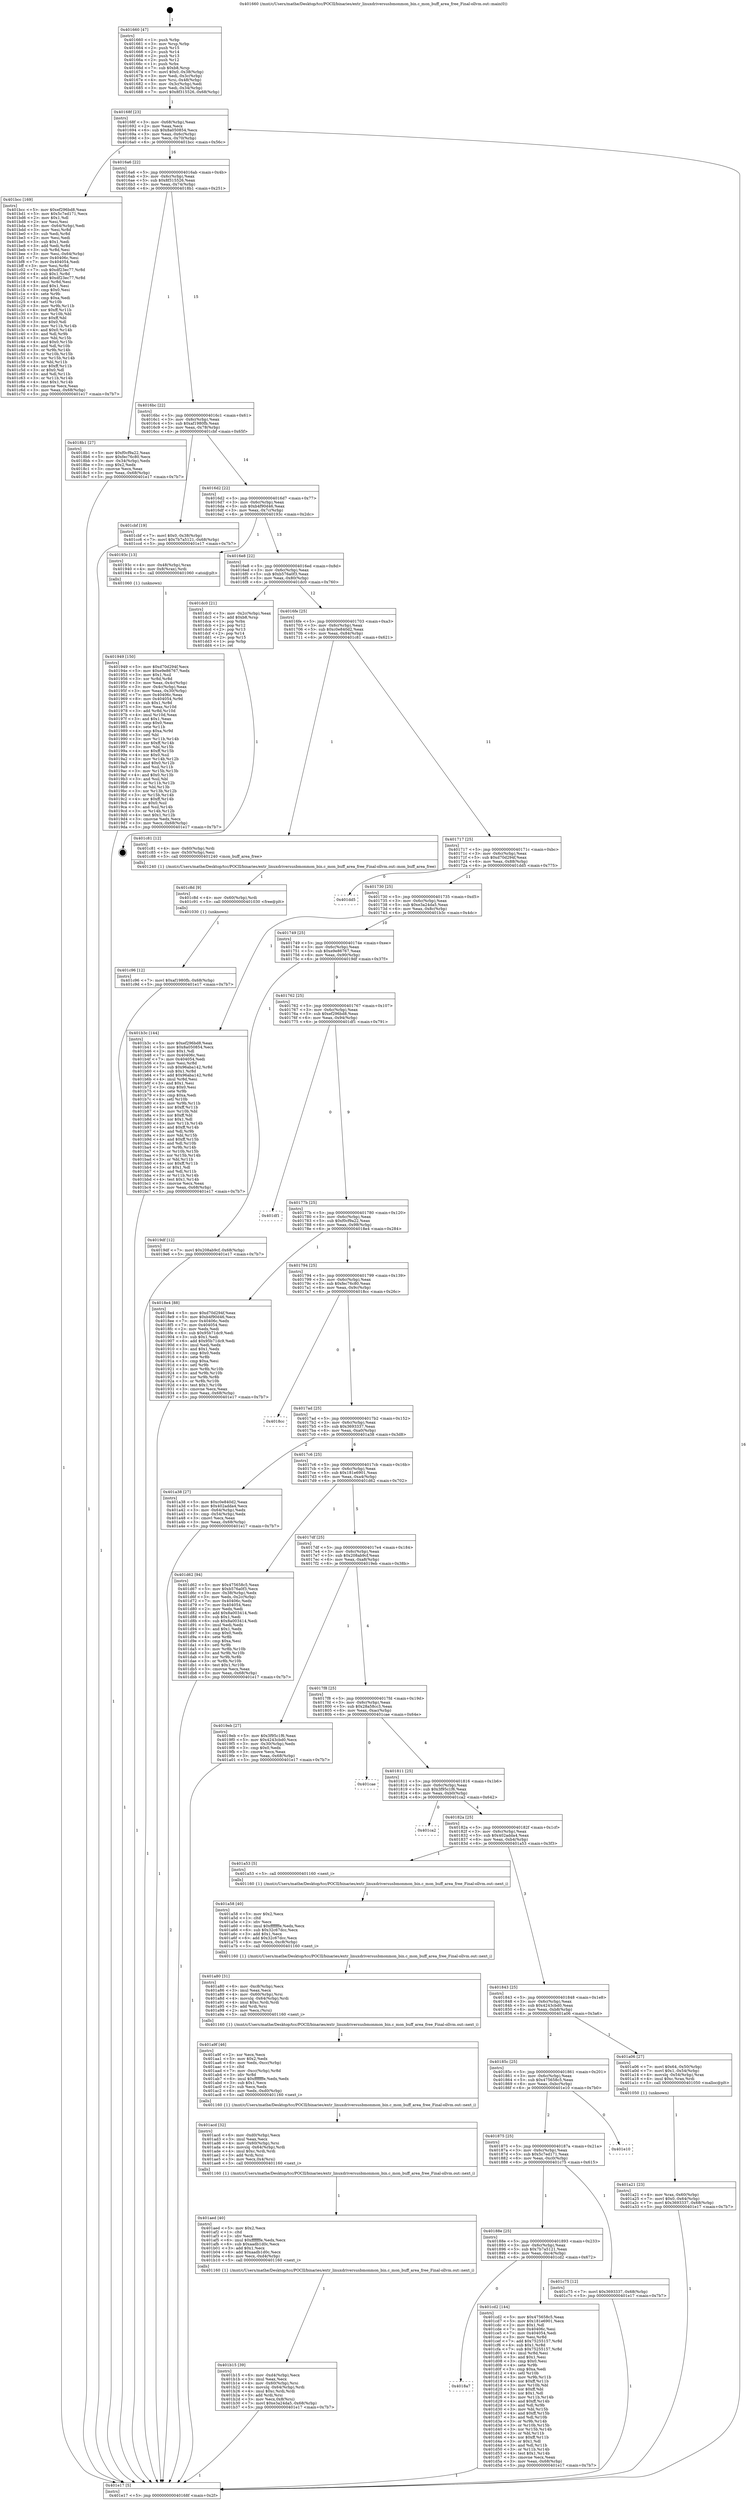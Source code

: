 digraph "0x401660" {
  label = "0x401660 (/mnt/c/Users/mathe/Desktop/tcc/POCII/binaries/extr_linuxdriversusbmonmon_bin.c_mon_buff_area_free_Final-ollvm.out::main(0))"
  labelloc = "t"
  node[shape=record]

  Entry [label="",width=0.3,height=0.3,shape=circle,fillcolor=black,style=filled]
  "0x40168f" [label="{
     0x40168f [23]\l
     | [instrs]\l
     &nbsp;&nbsp;0x40168f \<+3\>: mov -0x68(%rbp),%eax\l
     &nbsp;&nbsp;0x401692 \<+2\>: mov %eax,%ecx\l
     &nbsp;&nbsp;0x401694 \<+6\>: sub $0x8a050854,%ecx\l
     &nbsp;&nbsp;0x40169a \<+3\>: mov %eax,-0x6c(%rbp)\l
     &nbsp;&nbsp;0x40169d \<+3\>: mov %ecx,-0x70(%rbp)\l
     &nbsp;&nbsp;0x4016a0 \<+6\>: je 0000000000401bcc \<main+0x56c\>\l
  }"]
  "0x401bcc" [label="{
     0x401bcc [169]\l
     | [instrs]\l
     &nbsp;&nbsp;0x401bcc \<+5\>: mov $0xef296bd8,%eax\l
     &nbsp;&nbsp;0x401bd1 \<+5\>: mov $0x5c7ed171,%ecx\l
     &nbsp;&nbsp;0x401bd6 \<+2\>: mov $0x1,%dl\l
     &nbsp;&nbsp;0x401bd8 \<+2\>: xor %esi,%esi\l
     &nbsp;&nbsp;0x401bda \<+3\>: mov -0x64(%rbp),%edi\l
     &nbsp;&nbsp;0x401bdd \<+3\>: mov %esi,%r8d\l
     &nbsp;&nbsp;0x401be0 \<+3\>: sub %edi,%r8d\l
     &nbsp;&nbsp;0x401be3 \<+2\>: mov %esi,%edi\l
     &nbsp;&nbsp;0x401be5 \<+3\>: sub $0x1,%edi\l
     &nbsp;&nbsp;0x401be8 \<+3\>: add %edi,%r8d\l
     &nbsp;&nbsp;0x401beb \<+3\>: sub %r8d,%esi\l
     &nbsp;&nbsp;0x401bee \<+3\>: mov %esi,-0x64(%rbp)\l
     &nbsp;&nbsp;0x401bf1 \<+7\>: mov 0x40406c,%esi\l
     &nbsp;&nbsp;0x401bf8 \<+7\>: mov 0x404054,%edi\l
     &nbsp;&nbsp;0x401bff \<+3\>: mov %esi,%r8d\l
     &nbsp;&nbsp;0x401c02 \<+7\>: sub $0xdf23ec77,%r8d\l
     &nbsp;&nbsp;0x401c09 \<+4\>: sub $0x1,%r8d\l
     &nbsp;&nbsp;0x401c0d \<+7\>: add $0xdf23ec77,%r8d\l
     &nbsp;&nbsp;0x401c14 \<+4\>: imul %r8d,%esi\l
     &nbsp;&nbsp;0x401c18 \<+3\>: and $0x1,%esi\l
     &nbsp;&nbsp;0x401c1b \<+3\>: cmp $0x0,%esi\l
     &nbsp;&nbsp;0x401c1e \<+4\>: sete %r9b\l
     &nbsp;&nbsp;0x401c22 \<+3\>: cmp $0xa,%edi\l
     &nbsp;&nbsp;0x401c25 \<+4\>: setl %r10b\l
     &nbsp;&nbsp;0x401c29 \<+3\>: mov %r9b,%r11b\l
     &nbsp;&nbsp;0x401c2c \<+4\>: xor $0xff,%r11b\l
     &nbsp;&nbsp;0x401c30 \<+3\>: mov %r10b,%bl\l
     &nbsp;&nbsp;0x401c33 \<+3\>: xor $0xff,%bl\l
     &nbsp;&nbsp;0x401c36 \<+3\>: xor $0x0,%dl\l
     &nbsp;&nbsp;0x401c39 \<+3\>: mov %r11b,%r14b\l
     &nbsp;&nbsp;0x401c3c \<+4\>: and $0x0,%r14b\l
     &nbsp;&nbsp;0x401c40 \<+3\>: and %dl,%r9b\l
     &nbsp;&nbsp;0x401c43 \<+3\>: mov %bl,%r15b\l
     &nbsp;&nbsp;0x401c46 \<+4\>: and $0x0,%r15b\l
     &nbsp;&nbsp;0x401c4a \<+3\>: and %dl,%r10b\l
     &nbsp;&nbsp;0x401c4d \<+3\>: or %r9b,%r14b\l
     &nbsp;&nbsp;0x401c50 \<+3\>: or %r10b,%r15b\l
     &nbsp;&nbsp;0x401c53 \<+3\>: xor %r15b,%r14b\l
     &nbsp;&nbsp;0x401c56 \<+3\>: or %bl,%r11b\l
     &nbsp;&nbsp;0x401c59 \<+4\>: xor $0xff,%r11b\l
     &nbsp;&nbsp;0x401c5d \<+3\>: or $0x0,%dl\l
     &nbsp;&nbsp;0x401c60 \<+3\>: and %dl,%r11b\l
     &nbsp;&nbsp;0x401c63 \<+3\>: or %r11b,%r14b\l
     &nbsp;&nbsp;0x401c66 \<+4\>: test $0x1,%r14b\l
     &nbsp;&nbsp;0x401c6a \<+3\>: cmovne %ecx,%eax\l
     &nbsp;&nbsp;0x401c6d \<+3\>: mov %eax,-0x68(%rbp)\l
     &nbsp;&nbsp;0x401c70 \<+5\>: jmp 0000000000401e17 \<main+0x7b7\>\l
  }"]
  "0x4016a6" [label="{
     0x4016a6 [22]\l
     | [instrs]\l
     &nbsp;&nbsp;0x4016a6 \<+5\>: jmp 00000000004016ab \<main+0x4b\>\l
     &nbsp;&nbsp;0x4016ab \<+3\>: mov -0x6c(%rbp),%eax\l
     &nbsp;&nbsp;0x4016ae \<+5\>: sub $0x8f315526,%eax\l
     &nbsp;&nbsp;0x4016b3 \<+3\>: mov %eax,-0x74(%rbp)\l
     &nbsp;&nbsp;0x4016b6 \<+6\>: je 00000000004018b1 \<main+0x251\>\l
  }"]
  Exit [label="",width=0.3,height=0.3,shape=circle,fillcolor=black,style=filled,peripheries=2]
  "0x4018b1" [label="{
     0x4018b1 [27]\l
     | [instrs]\l
     &nbsp;&nbsp;0x4018b1 \<+5\>: mov $0xf0cf9a22,%eax\l
     &nbsp;&nbsp;0x4018b6 \<+5\>: mov $0xfec76c80,%ecx\l
     &nbsp;&nbsp;0x4018bb \<+3\>: mov -0x34(%rbp),%edx\l
     &nbsp;&nbsp;0x4018be \<+3\>: cmp $0x2,%edx\l
     &nbsp;&nbsp;0x4018c1 \<+3\>: cmovne %ecx,%eax\l
     &nbsp;&nbsp;0x4018c4 \<+3\>: mov %eax,-0x68(%rbp)\l
     &nbsp;&nbsp;0x4018c7 \<+5\>: jmp 0000000000401e17 \<main+0x7b7\>\l
  }"]
  "0x4016bc" [label="{
     0x4016bc [22]\l
     | [instrs]\l
     &nbsp;&nbsp;0x4016bc \<+5\>: jmp 00000000004016c1 \<main+0x61\>\l
     &nbsp;&nbsp;0x4016c1 \<+3\>: mov -0x6c(%rbp),%eax\l
     &nbsp;&nbsp;0x4016c4 \<+5\>: sub $0xaf1980fb,%eax\l
     &nbsp;&nbsp;0x4016c9 \<+3\>: mov %eax,-0x78(%rbp)\l
     &nbsp;&nbsp;0x4016cc \<+6\>: je 0000000000401cbf \<main+0x65f\>\l
  }"]
  "0x401e17" [label="{
     0x401e17 [5]\l
     | [instrs]\l
     &nbsp;&nbsp;0x401e17 \<+5\>: jmp 000000000040168f \<main+0x2f\>\l
  }"]
  "0x401660" [label="{
     0x401660 [47]\l
     | [instrs]\l
     &nbsp;&nbsp;0x401660 \<+1\>: push %rbp\l
     &nbsp;&nbsp;0x401661 \<+3\>: mov %rsp,%rbp\l
     &nbsp;&nbsp;0x401664 \<+2\>: push %r15\l
     &nbsp;&nbsp;0x401666 \<+2\>: push %r14\l
     &nbsp;&nbsp;0x401668 \<+2\>: push %r13\l
     &nbsp;&nbsp;0x40166a \<+2\>: push %r12\l
     &nbsp;&nbsp;0x40166c \<+1\>: push %rbx\l
     &nbsp;&nbsp;0x40166d \<+7\>: sub $0xb8,%rsp\l
     &nbsp;&nbsp;0x401674 \<+7\>: movl $0x0,-0x38(%rbp)\l
     &nbsp;&nbsp;0x40167b \<+3\>: mov %edi,-0x3c(%rbp)\l
     &nbsp;&nbsp;0x40167e \<+4\>: mov %rsi,-0x48(%rbp)\l
     &nbsp;&nbsp;0x401682 \<+3\>: mov -0x3c(%rbp),%edi\l
     &nbsp;&nbsp;0x401685 \<+3\>: mov %edi,-0x34(%rbp)\l
     &nbsp;&nbsp;0x401688 \<+7\>: movl $0x8f315526,-0x68(%rbp)\l
  }"]
  "0x4018a7" [label="{
     0x4018a7\l
  }", style=dashed]
  "0x401cbf" [label="{
     0x401cbf [19]\l
     | [instrs]\l
     &nbsp;&nbsp;0x401cbf \<+7\>: movl $0x0,-0x38(%rbp)\l
     &nbsp;&nbsp;0x401cc6 \<+7\>: movl $0x7b7a5121,-0x68(%rbp)\l
     &nbsp;&nbsp;0x401ccd \<+5\>: jmp 0000000000401e17 \<main+0x7b7\>\l
  }"]
  "0x4016d2" [label="{
     0x4016d2 [22]\l
     | [instrs]\l
     &nbsp;&nbsp;0x4016d2 \<+5\>: jmp 00000000004016d7 \<main+0x77\>\l
     &nbsp;&nbsp;0x4016d7 \<+3\>: mov -0x6c(%rbp),%eax\l
     &nbsp;&nbsp;0x4016da \<+5\>: sub $0xb4f90d46,%eax\l
     &nbsp;&nbsp;0x4016df \<+3\>: mov %eax,-0x7c(%rbp)\l
     &nbsp;&nbsp;0x4016e2 \<+6\>: je 000000000040193c \<main+0x2dc\>\l
  }"]
  "0x401cd2" [label="{
     0x401cd2 [144]\l
     | [instrs]\l
     &nbsp;&nbsp;0x401cd2 \<+5\>: mov $0x475658c5,%eax\l
     &nbsp;&nbsp;0x401cd7 \<+5\>: mov $0x181e6901,%ecx\l
     &nbsp;&nbsp;0x401cdc \<+2\>: mov $0x1,%dl\l
     &nbsp;&nbsp;0x401cde \<+7\>: mov 0x40406c,%esi\l
     &nbsp;&nbsp;0x401ce5 \<+7\>: mov 0x404054,%edi\l
     &nbsp;&nbsp;0x401cec \<+3\>: mov %esi,%r8d\l
     &nbsp;&nbsp;0x401cef \<+7\>: add $0x75255157,%r8d\l
     &nbsp;&nbsp;0x401cf6 \<+4\>: sub $0x1,%r8d\l
     &nbsp;&nbsp;0x401cfa \<+7\>: sub $0x75255157,%r8d\l
     &nbsp;&nbsp;0x401d01 \<+4\>: imul %r8d,%esi\l
     &nbsp;&nbsp;0x401d05 \<+3\>: and $0x1,%esi\l
     &nbsp;&nbsp;0x401d08 \<+3\>: cmp $0x0,%esi\l
     &nbsp;&nbsp;0x401d0b \<+4\>: sete %r9b\l
     &nbsp;&nbsp;0x401d0f \<+3\>: cmp $0xa,%edi\l
     &nbsp;&nbsp;0x401d12 \<+4\>: setl %r10b\l
     &nbsp;&nbsp;0x401d16 \<+3\>: mov %r9b,%r11b\l
     &nbsp;&nbsp;0x401d19 \<+4\>: xor $0xff,%r11b\l
     &nbsp;&nbsp;0x401d1d \<+3\>: mov %r10b,%bl\l
     &nbsp;&nbsp;0x401d20 \<+3\>: xor $0xff,%bl\l
     &nbsp;&nbsp;0x401d23 \<+3\>: xor $0x1,%dl\l
     &nbsp;&nbsp;0x401d26 \<+3\>: mov %r11b,%r14b\l
     &nbsp;&nbsp;0x401d29 \<+4\>: and $0xff,%r14b\l
     &nbsp;&nbsp;0x401d2d \<+3\>: and %dl,%r9b\l
     &nbsp;&nbsp;0x401d30 \<+3\>: mov %bl,%r15b\l
     &nbsp;&nbsp;0x401d33 \<+4\>: and $0xff,%r15b\l
     &nbsp;&nbsp;0x401d37 \<+3\>: and %dl,%r10b\l
     &nbsp;&nbsp;0x401d3a \<+3\>: or %r9b,%r14b\l
     &nbsp;&nbsp;0x401d3d \<+3\>: or %r10b,%r15b\l
     &nbsp;&nbsp;0x401d40 \<+3\>: xor %r15b,%r14b\l
     &nbsp;&nbsp;0x401d43 \<+3\>: or %bl,%r11b\l
     &nbsp;&nbsp;0x401d46 \<+4\>: xor $0xff,%r11b\l
     &nbsp;&nbsp;0x401d4a \<+3\>: or $0x1,%dl\l
     &nbsp;&nbsp;0x401d4d \<+3\>: and %dl,%r11b\l
     &nbsp;&nbsp;0x401d50 \<+3\>: or %r11b,%r14b\l
     &nbsp;&nbsp;0x401d53 \<+4\>: test $0x1,%r14b\l
     &nbsp;&nbsp;0x401d57 \<+3\>: cmovne %ecx,%eax\l
     &nbsp;&nbsp;0x401d5a \<+3\>: mov %eax,-0x68(%rbp)\l
     &nbsp;&nbsp;0x401d5d \<+5\>: jmp 0000000000401e17 \<main+0x7b7\>\l
  }"]
  "0x40193c" [label="{
     0x40193c [13]\l
     | [instrs]\l
     &nbsp;&nbsp;0x40193c \<+4\>: mov -0x48(%rbp),%rax\l
     &nbsp;&nbsp;0x401940 \<+4\>: mov 0x8(%rax),%rdi\l
     &nbsp;&nbsp;0x401944 \<+5\>: call 0000000000401060 \<atoi@plt\>\l
     | [calls]\l
     &nbsp;&nbsp;0x401060 \{1\} (unknown)\l
  }"]
  "0x4016e8" [label="{
     0x4016e8 [22]\l
     | [instrs]\l
     &nbsp;&nbsp;0x4016e8 \<+5\>: jmp 00000000004016ed \<main+0x8d\>\l
     &nbsp;&nbsp;0x4016ed \<+3\>: mov -0x6c(%rbp),%eax\l
     &nbsp;&nbsp;0x4016f0 \<+5\>: sub $0xb576a0f3,%eax\l
     &nbsp;&nbsp;0x4016f5 \<+3\>: mov %eax,-0x80(%rbp)\l
     &nbsp;&nbsp;0x4016f8 \<+6\>: je 0000000000401dc0 \<main+0x760\>\l
  }"]
  "0x401c96" [label="{
     0x401c96 [12]\l
     | [instrs]\l
     &nbsp;&nbsp;0x401c96 \<+7\>: movl $0xaf1980fb,-0x68(%rbp)\l
     &nbsp;&nbsp;0x401c9d \<+5\>: jmp 0000000000401e17 \<main+0x7b7\>\l
  }"]
  "0x401dc0" [label="{
     0x401dc0 [21]\l
     | [instrs]\l
     &nbsp;&nbsp;0x401dc0 \<+3\>: mov -0x2c(%rbp),%eax\l
     &nbsp;&nbsp;0x401dc3 \<+7\>: add $0xb8,%rsp\l
     &nbsp;&nbsp;0x401dca \<+1\>: pop %rbx\l
     &nbsp;&nbsp;0x401dcb \<+2\>: pop %r12\l
     &nbsp;&nbsp;0x401dcd \<+2\>: pop %r13\l
     &nbsp;&nbsp;0x401dcf \<+2\>: pop %r14\l
     &nbsp;&nbsp;0x401dd1 \<+2\>: pop %r15\l
     &nbsp;&nbsp;0x401dd3 \<+1\>: pop %rbp\l
     &nbsp;&nbsp;0x401dd4 \<+1\>: ret\l
  }"]
  "0x4016fe" [label="{
     0x4016fe [25]\l
     | [instrs]\l
     &nbsp;&nbsp;0x4016fe \<+5\>: jmp 0000000000401703 \<main+0xa3\>\l
     &nbsp;&nbsp;0x401703 \<+3\>: mov -0x6c(%rbp),%eax\l
     &nbsp;&nbsp;0x401706 \<+5\>: sub $0xc0e840d2,%eax\l
     &nbsp;&nbsp;0x40170b \<+6\>: mov %eax,-0x84(%rbp)\l
     &nbsp;&nbsp;0x401711 \<+6\>: je 0000000000401c81 \<main+0x621\>\l
  }"]
  "0x401c8d" [label="{
     0x401c8d [9]\l
     | [instrs]\l
     &nbsp;&nbsp;0x401c8d \<+4\>: mov -0x60(%rbp),%rdi\l
     &nbsp;&nbsp;0x401c91 \<+5\>: call 0000000000401030 \<free@plt\>\l
     | [calls]\l
     &nbsp;&nbsp;0x401030 \{1\} (unknown)\l
  }"]
  "0x401c81" [label="{
     0x401c81 [12]\l
     | [instrs]\l
     &nbsp;&nbsp;0x401c81 \<+4\>: mov -0x60(%rbp),%rdi\l
     &nbsp;&nbsp;0x401c85 \<+3\>: mov -0x50(%rbp),%esi\l
     &nbsp;&nbsp;0x401c88 \<+5\>: call 0000000000401240 \<mon_buff_area_free\>\l
     | [calls]\l
     &nbsp;&nbsp;0x401240 \{1\} (/mnt/c/Users/mathe/Desktop/tcc/POCII/binaries/extr_linuxdriversusbmonmon_bin.c_mon_buff_area_free_Final-ollvm.out::mon_buff_area_free)\l
  }"]
  "0x401717" [label="{
     0x401717 [25]\l
     | [instrs]\l
     &nbsp;&nbsp;0x401717 \<+5\>: jmp 000000000040171c \<main+0xbc\>\l
     &nbsp;&nbsp;0x40171c \<+3\>: mov -0x6c(%rbp),%eax\l
     &nbsp;&nbsp;0x40171f \<+5\>: sub $0xd70d294f,%eax\l
     &nbsp;&nbsp;0x401724 \<+6\>: mov %eax,-0x88(%rbp)\l
     &nbsp;&nbsp;0x40172a \<+6\>: je 0000000000401dd5 \<main+0x775\>\l
  }"]
  "0x40188e" [label="{
     0x40188e [25]\l
     | [instrs]\l
     &nbsp;&nbsp;0x40188e \<+5\>: jmp 0000000000401893 \<main+0x233\>\l
     &nbsp;&nbsp;0x401893 \<+3\>: mov -0x6c(%rbp),%eax\l
     &nbsp;&nbsp;0x401896 \<+5\>: sub $0x7b7a5121,%eax\l
     &nbsp;&nbsp;0x40189b \<+6\>: mov %eax,-0xc4(%rbp)\l
     &nbsp;&nbsp;0x4018a1 \<+6\>: je 0000000000401cd2 \<main+0x672\>\l
  }"]
  "0x401dd5" [label="{
     0x401dd5\l
  }", style=dashed]
  "0x401730" [label="{
     0x401730 [25]\l
     | [instrs]\l
     &nbsp;&nbsp;0x401730 \<+5\>: jmp 0000000000401735 \<main+0xd5\>\l
     &nbsp;&nbsp;0x401735 \<+3\>: mov -0x6c(%rbp),%eax\l
     &nbsp;&nbsp;0x401738 \<+5\>: sub $0xe3a24da5,%eax\l
     &nbsp;&nbsp;0x40173d \<+6\>: mov %eax,-0x8c(%rbp)\l
     &nbsp;&nbsp;0x401743 \<+6\>: je 0000000000401b3c \<main+0x4dc\>\l
  }"]
  "0x401c75" [label="{
     0x401c75 [12]\l
     | [instrs]\l
     &nbsp;&nbsp;0x401c75 \<+7\>: movl $0x3693337,-0x68(%rbp)\l
     &nbsp;&nbsp;0x401c7c \<+5\>: jmp 0000000000401e17 \<main+0x7b7\>\l
  }"]
  "0x401b3c" [label="{
     0x401b3c [144]\l
     | [instrs]\l
     &nbsp;&nbsp;0x401b3c \<+5\>: mov $0xef296bd8,%eax\l
     &nbsp;&nbsp;0x401b41 \<+5\>: mov $0x8a050854,%ecx\l
     &nbsp;&nbsp;0x401b46 \<+2\>: mov $0x1,%dl\l
     &nbsp;&nbsp;0x401b48 \<+7\>: mov 0x40406c,%esi\l
     &nbsp;&nbsp;0x401b4f \<+7\>: mov 0x404054,%edi\l
     &nbsp;&nbsp;0x401b56 \<+3\>: mov %esi,%r8d\l
     &nbsp;&nbsp;0x401b59 \<+7\>: sub $0x96aba142,%r8d\l
     &nbsp;&nbsp;0x401b60 \<+4\>: sub $0x1,%r8d\l
     &nbsp;&nbsp;0x401b64 \<+7\>: add $0x96aba142,%r8d\l
     &nbsp;&nbsp;0x401b6b \<+4\>: imul %r8d,%esi\l
     &nbsp;&nbsp;0x401b6f \<+3\>: and $0x1,%esi\l
     &nbsp;&nbsp;0x401b72 \<+3\>: cmp $0x0,%esi\l
     &nbsp;&nbsp;0x401b75 \<+4\>: sete %r9b\l
     &nbsp;&nbsp;0x401b79 \<+3\>: cmp $0xa,%edi\l
     &nbsp;&nbsp;0x401b7c \<+4\>: setl %r10b\l
     &nbsp;&nbsp;0x401b80 \<+3\>: mov %r9b,%r11b\l
     &nbsp;&nbsp;0x401b83 \<+4\>: xor $0xff,%r11b\l
     &nbsp;&nbsp;0x401b87 \<+3\>: mov %r10b,%bl\l
     &nbsp;&nbsp;0x401b8a \<+3\>: xor $0xff,%bl\l
     &nbsp;&nbsp;0x401b8d \<+3\>: xor $0x1,%dl\l
     &nbsp;&nbsp;0x401b90 \<+3\>: mov %r11b,%r14b\l
     &nbsp;&nbsp;0x401b93 \<+4\>: and $0xff,%r14b\l
     &nbsp;&nbsp;0x401b97 \<+3\>: and %dl,%r9b\l
     &nbsp;&nbsp;0x401b9a \<+3\>: mov %bl,%r15b\l
     &nbsp;&nbsp;0x401b9d \<+4\>: and $0xff,%r15b\l
     &nbsp;&nbsp;0x401ba1 \<+3\>: and %dl,%r10b\l
     &nbsp;&nbsp;0x401ba4 \<+3\>: or %r9b,%r14b\l
     &nbsp;&nbsp;0x401ba7 \<+3\>: or %r10b,%r15b\l
     &nbsp;&nbsp;0x401baa \<+3\>: xor %r15b,%r14b\l
     &nbsp;&nbsp;0x401bad \<+3\>: or %bl,%r11b\l
     &nbsp;&nbsp;0x401bb0 \<+4\>: xor $0xff,%r11b\l
     &nbsp;&nbsp;0x401bb4 \<+3\>: or $0x1,%dl\l
     &nbsp;&nbsp;0x401bb7 \<+3\>: and %dl,%r11b\l
     &nbsp;&nbsp;0x401bba \<+3\>: or %r11b,%r14b\l
     &nbsp;&nbsp;0x401bbd \<+4\>: test $0x1,%r14b\l
     &nbsp;&nbsp;0x401bc1 \<+3\>: cmovne %ecx,%eax\l
     &nbsp;&nbsp;0x401bc4 \<+3\>: mov %eax,-0x68(%rbp)\l
     &nbsp;&nbsp;0x401bc7 \<+5\>: jmp 0000000000401e17 \<main+0x7b7\>\l
  }"]
  "0x401749" [label="{
     0x401749 [25]\l
     | [instrs]\l
     &nbsp;&nbsp;0x401749 \<+5\>: jmp 000000000040174e \<main+0xee\>\l
     &nbsp;&nbsp;0x40174e \<+3\>: mov -0x6c(%rbp),%eax\l
     &nbsp;&nbsp;0x401751 \<+5\>: sub $0xe9e86767,%eax\l
     &nbsp;&nbsp;0x401756 \<+6\>: mov %eax,-0x90(%rbp)\l
     &nbsp;&nbsp;0x40175c \<+6\>: je 00000000004019df \<main+0x37f\>\l
  }"]
  "0x401875" [label="{
     0x401875 [25]\l
     | [instrs]\l
     &nbsp;&nbsp;0x401875 \<+5\>: jmp 000000000040187a \<main+0x21a\>\l
     &nbsp;&nbsp;0x40187a \<+3\>: mov -0x6c(%rbp),%eax\l
     &nbsp;&nbsp;0x40187d \<+5\>: sub $0x5c7ed171,%eax\l
     &nbsp;&nbsp;0x401882 \<+6\>: mov %eax,-0xc0(%rbp)\l
     &nbsp;&nbsp;0x401888 \<+6\>: je 0000000000401c75 \<main+0x615\>\l
  }"]
  "0x4019df" [label="{
     0x4019df [12]\l
     | [instrs]\l
     &nbsp;&nbsp;0x4019df \<+7\>: movl $0x208ab9cf,-0x68(%rbp)\l
     &nbsp;&nbsp;0x4019e6 \<+5\>: jmp 0000000000401e17 \<main+0x7b7\>\l
  }"]
  "0x401762" [label="{
     0x401762 [25]\l
     | [instrs]\l
     &nbsp;&nbsp;0x401762 \<+5\>: jmp 0000000000401767 \<main+0x107\>\l
     &nbsp;&nbsp;0x401767 \<+3\>: mov -0x6c(%rbp),%eax\l
     &nbsp;&nbsp;0x40176a \<+5\>: sub $0xef296bd8,%eax\l
     &nbsp;&nbsp;0x40176f \<+6\>: mov %eax,-0x94(%rbp)\l
     &nbsp;&nbsp;0x401775 \<+6\>: je 0000000000401df1 \<main+0x791\>\l
  }"]
  "0x401e10" [label="{
     0x401e10\l
  }", style=dashed]
  "0x401df1" [label="{
     0x401df1\l
  }", style=dashed]
  "0x40177b" [label="{
     0x40177b [25]\l
     | [instrs]\l
     &nbsp;&nbsp;0x40177b \<+5\>: jmp 0000000000401780 \<main+0x120\>\l
     &nbsp;&nbsp;0x401780 \<+3\>: mov -0x6c(%rbp),%eax\l
     &nbsp;&nbsp;0x401783 \<+5\>: sub $0xf0cf9a22,%eax\l
     &nbsp;&nbsp;0x401788 \<+6\>: mov %eax,-0x98(%rbp)\l
     &nbsp;&nbsp;0x40178e \<+6\>: je 00000000004018e4 \<main+0x284\>\l
  }"]
  "0x401b15" [label="{
     0x401b15 [39]\l
     | [instrs]\l
     &nbsp;&nbsp;0x401b15 \<+6\>: mov -0xd4(%rbp),%ecx\l
     &nbsp;&nbsp;0x401b1b \<+3\>: imul %eax,%ecx\l
     &nbsp;&nbsp;0x401b1e \<+4\>: mov -0x60(%rbp),%rsi\l
     &nbsp;&nbsp;0x401b22 \<+4\>: movslq -0x64(%rbp),%rdi\l
     &nbsp;&nbsp;0x401b26 \<+4\>: imul $0xc,%rdi,%rdi\l
     &nbsp;&nbsp;0x401b2a \<+3\>: add %rdi,%rsi\l
     &nbsp;&nbsp;0x401b2d \<+3\>: mov %ecx,0x8(%rsi)\l
     &nbsp;&nbsp;0x401b30 \<+7\>: movl $0xe3a24da5,-0x68(%rbp)\l
     &nbsp;&nbsp;0x401b37 \<+5\>: jmp 0000000000401e17 \<main+0x7b7\>\l
  }"]
  "0x4018e4" [label="{
     0x4018e4 [88]\l
     | [instrs]\l
     &nbsp;&nbsp;0x4018e4 \<+5\>: mov $0xd70d294f,%eax\l
     &nbsp;&nbsp;0x4018e9 \<+5\>: mov $0xb4f90d46,%ecx\l
     &nbsp;&nbsp;0x4018ee \<+7\>: mov 0x40406c,%edx\l
     &nbsp;&nbsp;0x4018f5 \<+7\>: mov 0x404054,%esi\l
     &nbsp;&nbsp;0x4018fc \<+2\>: mov %edx,%edi\l
     &nbsp;&nbsp;0x4018fe \<+6\>: sub $0x95b71dc9,%edi\l
     &nbsp;&nbsp;0x401904 \<+3\>: sub $0x1,%edi\l
     &nbsp;&nbsp;0x401907 \<+6\>: add $0x95b71dc9,%edi\l
     &nbsp;&nbsp;0x40190d \<+3\>: imul %edi,%edx\l
     &nbsp;&nbsp;0x401910 \<+3\>: and $0x1,%edx\l
     &nbsp;&nbsp;0x401913 \<+3\>: cmp $0x0,%edx\l
     &nbsp;&nbsp;0x401916 \<+4\>: sete %r8b\l
     &nbsp;&nbsp;0x40191a \<+3\>: cmp $0xa,%esi\l
     &nbsp;&nbsp;0x40191d \<+4\>: setl %r9b\l
     &nbsp;&nbsp;0x401921 \<+3\>: mov %r8b,%r10b\l
     &nbsp;&nbsp;0x401924 \<+3\>: and %r9b,%r10b\l
     &nbsp;&nbsp;0x401927 \<+3\>: xor %r9b,%r8b\l
     &nbsp;&nbsp;0x40192a \<+3\>: or %r8b,%r10b\l
     &nbsp;&nbsp;0x40192d \<+4\>: test $0x1,%r10b\l
     &nbsp;&nbsp;0x401931 \<+3\>: cmovne %ecx,%eax\l
     &nbsp;&nbsp;0x401934 \<+3\>: mov %eax,-0x68(%rbp)\l
     &nbsp;&nbsp;0x401937 \<+5\>: jmp 0000000000401e17 \<main+0x7b7\>\l
  }"]
  "0x401794" [label="{
     0x401794 [25]\l
     | [instrs]\l
     &nbsp;&nbsp;0x401794 \<+5\>: jmp 0000000000401799 \<main+0x139\>\l
     &nbsp;&nbsp;0x401799 \<+3\>: mov -0x6c(%rbp),%eax\l
     &nbsp;&nbsp;0x40179c \<+5\>: sub $0xfec76c80,%eax\l
     &nbsp;&nbsp;0x4017a1 \<+6\>: mov %eax,-0x9c(%rbp)\l
     &nbsp;&nbsp;0x4017a7 \<+6\>: je 00000000004018cc \<main+0x26c\>\l
  }"]
  "0x401949" [label="{
     0x401949 [150]\l
     | [instrs]\l
     &nbsp;&nbsp;0x401949 \<+5\>: mov $0xd70d294f,%ecx\l
     &nbsp;&nbsp;0x40194e \<+5\>: mov $0xe9e86767,%edx\l
     &nbsp;&nbsp;0x401953 \<+3\>: mov $0x1,%sil\l
     &nbsp;&nbsp;0x401956 \<+3\>: xor %r8d,%r8d\l
     &nbsp;&nbsp;0x401959 \<+3\>: mov %eax,-0x4c(%rbp)\l
     &nbsp;&nbsp;0x40195c \<+3\>: mov -0x4c(%rbp),%eax\l
     &nbsp;&nbsp;0x40195f \<+3\>: mov %eax,-0x30(%rbp)\l
     &nbsp;&nbsp;0x401962 \<+7\>: mov 0x40406c,%eax\l
     &nbsp;&nbsp;0x401969 \<+8\>: mov 0x404054,%r9d\l
     &nbsp;&nbsp;0x401971 \<+4\>: sub $0x1,%r8d\l
     &nbsp;&nbsp;0x401975 \<+3\>: mov %eax,%r10d\l
     &nbsp;&nbsp;0x401978 \<+3\>: add %r8d,%r10d\l
     &nbsp;&nbsp;0x40197b \<+4\>: imul %r10d,%eax\l
     &nbsp;&nbsp;0x40197f \<+3\>: and $0x1,%eax\l
     &nbsp;&nbsp;0x401982 \<+3\>: cmp $0x0,%eax\l
     &nbsp;&nbsp;0x401985 \<+4\>: sete %r11b\l
     &nbsp;&nbsp;0x401989 \<+4\>: cmp $0xa,%r9d\l
     &nbsp;&nbsp;0x40198d \<+3\>: setl %bl\l
     &nbsp;&nbsp;0x401990 \<+3\>: mov %r11b,%r14b\l
     &nbsp;&nbsp;0x401993 \<+4\>: xor $0xff,%r14b\l
     &nbsp;&nbsp;0x401997 \<+3\>: mov %bl,%r15b\l
     &nbsp;&nbsp;0x40199a \<+4\>: xor $0xff,%r15b\l
     &nbsp;&nbsp;0x40199e \<+4\>: xor $0x0,%sil\l
     &nbsp;&nbsp;0x4019a2 \<+3\>: mov %r14b,%r12b\l
     &nbsp;&nbsp;0x4019a5 \<+4\>: and $0x0,%r12b\l
     &nbsp;&nbsp;0x4019a9 \<+3\>: and %sil,%r11b\l
     &nbsp;&nbsp;0x4019ac \<+3\>: mov %r15b,%r13b\l
     &nbsp;&nbsp;0x4019af \<+4\>: and $0x0,%r13b\l
     &nbsp;&nbsp;0x4019b3 \<+3\>: and %sil,%bl\l
     &nbsp;&nbsp;0x4019b6 \<+3\>: or %r11b,%r12b\l
     &nbsp;&nbsp;0x4019b9 \<+3\>: or %bl,%r13b\l
     &nbsp;&nbsp;0x4019bc \<+3\>: xor %r13b,%r12b\l
     &nbsp;&nbsp;0x4019bf \<+3\>: or %r15b,%r14b\l
     &nbsp;&nbsp;0x4019c2 \<+4\>: xor $0xff,%r14b\l
     &nbsp;&nbsp;0x4019c6 \<+4\>: or $0x0,%sil\l
     &nbsp;&nbsp;0x4019ca \<+3\>: and %sil,%r14b\l
     &nbsp;&nbsp;0x4019cd \<+3\>: or %r14b,%r12b\l
     &nbsp;&nbsp;0x4019d0 \<+4\>: test $0x1,%r12b\l
     &nbsp;&nbsp;0x4019d4 \<+3\>: cmovne %edx,%ecx\l
     &nbsp;&nbsp;0x4019d7 \<+3\>: mov %ecx,-0x68(%rbp)\l
     &nbsp;&nbsp;0x4019da \<+5\>: jmp 0000000000401e17 \<main+0x7b7\>\l
  }"]
  "0x401aed" [label="{
     0x401aed [40]\l
     | [instrs]\l
     &nbsp;&nbsp;0x401aed \<+5\>: mov $0x2,%ecx\l
     &nbsp;&nbsp;0x401af2 \<+1\>: cltd\l
     &nbsp;&nbsp;0x401af3 \<+2\>: idiv %ecx\l
     &nbsp;&nbsp;0x401af5 \<+6\>: imul $0xfffffffe,%edx,%ecx\l
     &nbsp;&nbsp;0x401afb \<+6\>: sub $0xaadb1d0c,%ecx\l
     &nbsp;&nbsp;0x401b01 \<+3\>: add $0x1,%ecx\l
     &nbsp;&nbsp;0x401b04 \<+6\>: add $0xaadb1d0c,%ecx\l
     &nbsp;&nbsp;0x401b0a \<+6\>: mov %ecx,-0xd4(%rbp)\l
     &nbsp;&nbsp;0x401b10 \<+5\>: call 0000000000401160 \<next_i\>\l
     | [calls]\l
     &nbsp;&nbsp;0x401160 \{1\} (/mnt/c/Users/mathe/Desktop/tcc/POCII/binaries/extr_linuxdriversusbmonmon_bin.c_mon_buff_area_free_Final-ollvm.out::next_i)\l
  }"]
  "0x4018cc" [label="{
     0x4018cc\l
  }", style=dashed]
  "0x4017ad" [label="{
     0x4017ad [25]\l
     | [instrs]\l
     &nbsp;&nbsp;0x4017ad \<+5\>: jmp 00000000004017b2 \<main+0x152\>\l
     &nbsp;&nbsp;0x4017b2 \<+3\>: mov -0x6c(%rbp),%eax\l
     &nbsp;&nbsp;0x4017b5 \<+5\>: sub $0x3693337,%eax\l
     &nbsp;&nbsp;0x4017ba \<+6\>: mov %eax,-0xa0(%rbp)\l
     &nbsp;&nbsp;0x4017c0 \<+6\>: je 0000000000401a38 \<main+0x3d8\>\l
  }"]
  "0x401acd" [label="{
     0x401acd [32]\l
     | [instrs]\l
     &nbsp;&nbsp;0x401acd \<+6\>: mov -0xd0(%rbp),%ecx\l
     &nbsp;&nbsp;0x401ad3 \<+3\>: imul %eax,%ecx\l
     &nbsp;&nbsp;0x401ad6 \<+4\>: mov -0x60(%rbp),%rsi\l
     &nbsp;&nbsp;0x401ada \<+4\>: movslq -0x64(%rbp),%rdi\l
     &nbsp;&nbsp;0x401ade \<+4\>: imul $0xc,%rdi,%rdi\l
     &nbsp;&nbsp;0x401ae2 \<+3\>: add %rdi,%rsi\l
     &nbsp;&nbsp;0x401ae5 \<+3\>: mov %ecx,0x4(%rsi)\l
     &nbsp;&nbsp;0x401ae8 \<+5\>: call 0000000000401160 \<next_i\>\l
     | [calls]\l
     &nbsp;&nbsp;0x401160 \{1\} (/mnt/c/Users/mathe/Desktop/tcc/POCII/binaries/extr_linuxdriversusbmonmon_bin.c_mon_buff_area_free_Final-ollvm.out::next_i)\l
  }"]
  "0x401a38" [label="{
     0x401a38 [27]\l
     | [instrs]\l
     &nbsp;&nbsp;0x401a38 \<+5\>: mov $0xc0e840d2,%eax\l
     &nbsp;&nbsp;0x401a3d \<+5\>: mov $0x402adda4,%ecx\l
     &nbsp;&nbsp;0x401a42 \<+3\>: mov -0x64(%rbp),%edx\l
     &nbsp;&nbsp;0x401a45 \<+3\>: cmp -0x54(%rbp),%edx\l
     &nbsp;&nbsp;0x401a48 \<+3\>: cmovl %ecx,%eax\l
     &nbsp;&nbsp;0x401a4b \<+3\>: mov %eax,-0x68(%rbp)\l
     &nbsp;&nbsp;0x401a4e \<+5\>: jmp 0000000000401e17 \<main+0x7b7\>\l
  }"]
  "0x4017c6" [label="{
     0x4017c6 [25]\l
     | [instrs]\l
     &nbsp;&nbsp;0x4017c6 \<+5\>: jmp 00000000004017cb \<main+0x16b\>\l
     &nbsp;&nbsp;0x4017cb \<+3\>: mov -0x6c(%rbp),%eax\l
     &nbsp;&nbsp;0x4017ce \<+5\>: sub $0x181e6901,%eax\l
     &nbsp;&nbsp;0x4017d3 \<+6\>: mov %eax,-0xa4(%rbp)\l
     &nbsp;&nbsp;0x4017d9 \<+6\>: je 0000000000401d62 \<main+0x702\>\l
  }"]
  "0x401a9f" [label="{
     0x401a9f [46]\l
     | [instrs]\l
     &nbsp;&nbsp;0x401a9f \<+2\>: xor %ecx,%ecx\l
     &nbsp;&nbsp;0x401aa1 \<+5\>: mov $0x2,%edx\l
     &nbsp;&nbsp;0x401aa6 \<+6\>: mov %edx,-0xcc(%rbp)\l
     &nbsp;&nbsp;0x401aac \<+1\>: cltd\l
     &nbsp;&nbsp;0x401aad \<+7\>: mov -0xcc(%rbp),%r8d\l
     &nbsp;&nbsp;0x401ab4 \<+3\>: idiv %r8d\l
     &nbsp;&nbsp;0x401ab7 \<+6\>: imul $0xfffffffe,%edx,%edx\l
     &nbsp;&nbsp;0x401abd \<+3\>: sub $0x1,%ecx\l
     &nbsp;&nbsp;0x401ac0 \<+2\>: sub %ecx,%edx\l
     &nbsp;&nbsp;0x401ac2 \<+6\>: mov %edx,-0xd0(%rbp)\l
     &nbsp;&nbsp;0x401ac8 \<+5\>: call 0000000000401160 \<next_i\>\l
     | [calls]\l
     &nbsp;&nbsp;0x401160 \{1\} (/mnt/c/Users/mathe/Desktop/tcc/POCII/binaries/extr_linuxdriversusbmonmon_bin.c_mon_buff_area_free_Final-ollvm.out::next_i)\l
  }"]
  "0x401d62" [label="{
     0x401d62 [94]\l
     | [instrs]\l
     &nbsp;&nbsp;0x401d62 \<+5\>: mov $0x475658c5,%eax\l
     &nbsp;&nbsp;0x401d67 \<+5\>: mov $0xb576a0f3,%ecx\l
     &nbsp;&nbsp;0x401d6c \<+3\>: mov -0x38(%rbp),%edx\l
     &nbsp;&nbsp;0x401d6f \<+3\>: mov %edx,-0x2c(%rbp)\l
     &nbsp;&nbsp;0x401d72 \<+7\>: mov 0x40406c,%edx\l
     &nbsp;&nbsp;0x401d79 \<+7\>: mov 0x404054,%esi\l
     &nbsp;&nbsp;0x401d80 \<+2\>: mov %edx,%edi\l
     &nbsp;&nbsp;0x401d82 \<+6\>: add $0x8a003414,%edi\l
     &nbsp;&nbsp;0x401d88 \<+3\>: sub $0x1,%edi\l
     &nbsp;&nbsp;0x401d8b \<+6\>: sub $0x8a003414,%edi\l
     &nbsp;&nbsp;0x401d91 \<+3\>: imul %edi,%edx\l
     &nbsp;&nbsp;0x401d94 \<+3\>: and $0x1,%edx\l
     &nbsp;&nbsp;0x401d97 \<+3\>: cmp $0x0,%edx\l
     &nbsp;&nbsp;0x401d9a \<+4\>: sete %r8b\l
     &nbsp;&nbsp;0x401d9e \<+3\>: cmp $0xa,%esi\l
     &nbsp;&nbsp;0x401da1 \<+4\>: setl %r9b\l
     &nbsp;&nbsp;0x401da5 \<+3\>: mov %r8b,%r10b\l
     &nbsp;&nbsp;0x401da8 \<+3\>: and %r9b,%r10b\l
     &nbsp;&nbsp;0x401dab \<+3\>: xor %r9b,%r8b\l
     &nbsp;&nbsp;0x401dae \<+3\>: or %r8b,%r10b\l
     &nbsp;&nbsp;0x401db1 \<+4\>: test $0x1,%r10b\l
     &nbsp;&nbsp;0x401db5 \<+3\>: cmovne %ecx,%eax\l
     &nbsp;&nbsp;0x401db8 \<+3\>: mov %eax,-0x68(%rbp)\l
     &nbsp;&nbsp;0x401dbb \<+5\>: jmp 0000000000401e17 \<main+0x7b7\>\l
  }"]
  "0x4017df" [label="{
     0x4017df [25]\l
     | [instrs]\l
     &nbsp;&nbsp;0x4017df \<+5\>: jmp 00000000004017e4 \<main+0x184\>\l
     &nbsp;&nbsp;0x4017e4 \<+3\>: mov -0x6c(%rbp),%eax\l
     &nbsp;&nbsp;0x4017e7 \<+5\>: sub $0x208ab9cf,%eax\l
     &nbsp;&nbsp;0x4017ec \<+6\>: mov %eax,-0xa8(%rbp)\l
     &nbsp;&nbsp;0x4017f2 \<+6\>: je 00000000004019eb \<main+0x38b\>\l
  }"]
  "0x401a80" [label="{
     0x401a80 [31]\l
     | [instrs]\l
     &nbsp;&nbsp;0x401a80 \<+6\>: mov -0xc8(%rbp),%ecx\l
     &nbsp;&nbsp;0x401a86 \<+3\>: imul %eax,%ecx\l
     &nbsp;&nbsp;0x401a89 \<+4\>: mov -0x60(%rbp),%rsi\l
     &nbsp;&nbsp;0x401a8d \<+4\>: movslq -0x64(%rbp),%rdi\l
     &nbsp;&nbsp;0x401a91 \<+4\>: imul $0xc,%rdi,%rdi\l
     &nbsp;&nbsp;0x401a95 \<+3\>: add %rdi,%rsi\l
     &nbsp;&nbsp;0x401a98 \<+2\>: mov %ecx,(%rsi)\l
     &nbsp;&nbsp;0x401a9a \<+5\>: call 0000000000401160 \<next_i\>\l
     | [calls]\l
     &nbsp;&nbsp;0x401160 \{1\} (/mnt/c/Users/mathe/Desktop/tcc/POCII/binaries/extr_linuxdriversusbmonmon_bin.c_mon_buff_area_free_Final-ollvm.out::next_i)\l
  }"]
  "0x4019eb" [label="{
     0x4019eb [27]\l
     | [instrs]\l
     &nbsp;&nbsp;0x4019eb \<+5\>: mov $0x3f95c1f6,%eax\l
     &nbsp;&nbsp;0x4019f0 \<+5\>: mov $0x4243cbd0,%ecx\l
     &nbsp;&nbsp;0x4019f5 \<+3\>: mov -0x30(%rbp),%edx\l
     &nbsp;&nbsp;0x4019f8 \<+3\>: cmp $0x0,%edx\l
     &nbsp;&nbsp;0x4019fb \<+3\>: cmove %ecx,%eax\l
     &nbsp;&nbsp;0x4019fe \<+3\>: mov %eax,-0x68(%rbp)\l
     &nbsp;&nbsp;0x401a01 \<+5\>: jmp 0000000000401e17 \<main+0x7b7\>\l
  }"]
  "0x4017f8" [label="{
     0x4017f8 [25]\l
     | [instrs]\l
     &nbsp;&nbsp;0x4017f8 \<+5\>: jmp 00000000004017fd \<main+0x19d\>\l
     &nbsp;&nbsp;0x4017fd \<+3\>: mov -0x6c(%rbp),%eax\l
     &nbsp;&nbsp;0x401800 \<+5\>: sub $0x28a58cc3,%eax\l
     &nbsp;&nbsp;0x401805 \<+6\>: mov %eax,-0xac(%rbp)\l
     &nbsp;&nbsp;0x40180b \<+6\>: je 0000000000401cae \<main+0x64e\>\l
  }"]
  "0x401a58" [label="{
     0x401a58 [40]\l
     | [instrs]\l
     &nbsp;&nbsp;0x401a58 \<+5\>: mov $0x2,%ecx\l
     &nbsp;&nbsp;0x401a5d \<+1\>: cltd\l
     &nbsp;&nbsp;0x401a5e \<+2\>: idiv %ecx\l
     &nbsp;&nbsp;0x401a60 \<+6\>: imul $0xfffffffe,%edx,%ecx\l
     &nbsp;&nbsp;0x401a66 \<+6\>: sub $0x32c67dcc,%ecx\l
     &nbsp;&nbsp;0x401a6c \<+3\>: add $0x1,%ecx\l
     &nbsp;&nbsp;0x401a6f \<+6\>: add $0x32c67dcc,%ecx\l
     &nbsp;&nbsp;0x401a75 \<+6\>: mov %ecx,-0xc8(%rbp)\l
     &nbsp;&nbsp;0x401a7b \<+5\>: call 0000000000401160 \<next_i\>\l
     | [calls]\l
     &nbsp;&nbsp;0x401160 \{1\} (/mnt/c/Users/mathe/Desktop/tcc/POCII/binaries/extr_linuxdriversusbmonmon_bin.c_mon_buff_area_free_Final-ollvm.out::next_i)\l
  }"]
  "0x401cae" [label="{
     0x401cae\l
  }", style=dashed]
  "0x401811" [label="{
     0x401811 [25]\l
     | [instrs]\l
     &nbsp;&nbsp;0x401811 \<+5\>: jmp 0000000000401816 \<main+0x1b6\>\l
     &nbsp;&nbsp;0x401816 \<+3\>: mov -0x6c(%rbp),%eax\l
     &nbsp;&nbsp;0x401819 \<+5\>: sub $0x3f95c1f6,%eax\l
     &nbsp;&nbsp;0x40181e \<+6\>: mov %eax,-0xb0(%rbp)\l
     &nbsp;&nbsp;0x401824 \<+6\>: je 0000000000401ca2 \<main+0x642\>\l
  }"]
  "0x401a21" [label="{
     0x401a21 [23]\l
     | [instrs]\l
     &nbsp;&nbsp;0x401a21 \<+4\>: mov %rax,-0x60(%rbp)\l
     &nbsp;&nbsp;0x401a25 \<+7\>: movl $0x0,-0x64(%rbp)\l
     &nbsp;&nbsp;0x401a2c \<+7\>: movl $0x3693337,-0x68(%rbp)\l
     &nbsp;&nbsp;0x401a33 \<+5\>: jmp 0000000000401e17 \<main+0x7b7\>\l
  }"]
  "0x401ca2" [label="{
     0x401ca2\l
  }", style=dashed]
  "0x40182a" [label="{
     0x40182a [25]\l
     | [instrs]\l
     &nbsp;&nbsp;0x40182a \<+5\>: jmp 000000000040182f \<main+0x1cf\>\l
     &nbsp;&nbsp;0x40182f \<+3\>: mov -0x6c(%rbp),%eax\l
     &nbsp;&nbsp;0x401832 \<+5\>: sub $0x402adda4,%eax\l
     &nbsp;&nbsp;0x401837 \<+6\>: mov %eax,-0xb4(%rbp)\l
     &nbsp;&nbsp;0x40183d \<+6\>: je 0000000000401a53 \<main+0x3f3\>\l
  }"]
  "0x40185c" [label="{
     0x40185c [25]\l
     | [instrs]\l
     &nbsp;&nbsp;0x40185c \<+5\>: jmp 0000000000401861 \<main+0x201\>\l
     &nbsp;&nbsp;0x401861 \<+3\>: mov -0x6c(%rbp),%eax\l
     &nbsp;&nbsp;0x401864 \<+5\>: sub $0x475658c5,%eax\l
     &nbsp;&nbsp;0x401869 \<+6\>: mov %eax,-0xbc(%rbp)\l
     &nbsp;&nbsp;0x40186f \<+6\>: je 0000000000401e10 \<main+0x7b0\>\l
  }"]
  "0x401a53" [label="{
     0x401a53 [5]\l
     | [instrs]\l
     &nbsp;&nbsp;0x401a53 \<+5\>: call 0000000000401160 \<next_i\>\l
     | [calls]\l
     &nbsp;&nbsp;0x401160 \{1\} (/mnt/c/Users/mathe/Desktop/tcc/POCII/binaries/extr_linuxdriversusbmonmon_bin.c_mon_buff_area_free_Final-ollvm.out::next_i)\l
  }"]
  "0x401843" [label="{
     0x401843 [25]\l
     | [instrs]\l
     &nbsp;&nbsp;0x401843 \<+5\>: jmp 0000000000401848 \<main+0x1e8\>\l
     &nbsp;&nbsp;0x401848 \<+3\>: mov -0x6c(%rbp),%eax\l
     &nbsp;&nbsp;0x40184b \<+5\>: sub $0x4243cbd0,%eax\l
     &nbsp;&nbsp;0x401850 \<+6\>: mov %eax,-0xb8(%rbp)\l
     &nbsp;&nbsp;0x401856 \<+6\>: je 0000000000401a06 \<main+0x3a6\>\l
  }"]
  "0x401a06" [label="{
     0x401a06 [27]\l
     | [instrs]\l
     &nbsp;&nbsp;0x401a06 \<+7\>: movl $0x64,-0x50(%rbp)\l
     &nbsp;&nbsp;0x401a0d \<+7\>: movl $0x1,-0x54(%rbp)\l
     &nbsp;&nbsp;0x401a14 \<+4\>: movslq -0x54(%rbp),%rax\l
     &nbsp;&nbsp;0x401a18 \<+4\>: imul $0xc,%rax,%rdi\l
     &nbsp;&nbsp;0x401a1c \<+5\>: call 0000000000401050 \<malloc@plt\>\l
     | [calls]\l
     &nbsp;&nbsp;0x401050 \{1\} (unknown)\l
  }"]
  Entry -> "0x401660" [label=" 1"]
  "0x40168f" -> "0x401bcc" [label=" 1"]
  "0x40168f" -> "0x4016a6" [label=" 16"]
  "0x401dc0" -> Exit [label=" 1"]
  "0x4016a6" -> "0x4018b1" [label=" 1"]
  "0x4016a6" -> "0x4016bc" [label=" 15"]
  "0x4018b1" -> "0x401e17" [label=" 1"]
  "0x401660" -> "0x40168f" [label=" 1"]
  "0x401e17" -> "0x40168f" [label=" 16"]
  "0x401d62" -> "0x401e17" [label=" 1"]
  "0x4016bc" -> "0x401cbf" [label=" 1"]
  "0x4016bc" -> "0x4016d2" [label=" 14"]
  "0x401cd2" -> "0x401e17" [label=" 1"]
  "0x4016d2" -> "0x40193c" [label=" 1"]
  "0x4016d2" -> "0x4016e8" [label=" 13"]
  "0x40188e" -> "0x4018a7" [label=" 0"]
  "0x4016e8" -> "0x401dc0" [label=" 1"]
  "0x4016e8" -> "0x4016fe" [label=" 12"]
  "0x40188e" -> "0x401cd2" [label=" 1"]
  "0x4016fe" -> "0x401c81" [label=" 1"]
  "0x4016fe" -> "0x401717" [label=" 11"]
  "0x401cbf" -> "0x401e17" [label=" 1"]
  "0x401717" -> "0x401dd5" [label=" 0"]
  "0x401717" -> "0x401730" [label=" 11"]
  "0x401c96" -> "0x401e17" [label=" 1"]
  "0x401730" -> "0x401b3c" [label=" 1"]
  "0x401730" -> "0x401749" [label=" 10"]
  "0x401c8d" -> "0x401c96" [label=" 1"]
  "0x401749" -> "0x4019df" [label=" 1"]
  "0x401749" -> "0x401762" [label=" 9"]
  "0x401c75" -> "0x401e17" [label=" 1"]
  "0x401762" -> "0x401df1" [label=" 0"]
  "0x401762" -> "0x40177b" [label=" 9"]
  "0x401875" -> "0x40188e" [label=" 1"]
  "0x40177b" -> "0x4018e4" [label=" 1"]
  "0x40177b" -> "0x401794" [label=" 8"]
  "0x4018e4" -> "0x401e17" [label=" 1"]
  "0x40193c" -> "0x401949" [label=" 1"]
  "0x401949" -> "0x401e17" [label=" 1"]
  "0x4019df" -> "0x401e17" [label=" 1"]
  "0x401c81" -> "0x401c8d" [label=" 1"]
  "0x401794" -> "0x4018cc" [label=" 0"]
  "0x401794" -> "0x4017ad" [label=" 8"]
  "0x40185c" -> "0x401875" [label=" 2"]
  "0x4017ad" -> "0x401a38" [label=" 2"]
  "0x4017ad" -> "0x4017c6" [label=" 6"]
  "0x40185c" -> "0x401e10" [label=" 0"]
  "0x4017c6" -> "0x401d62" [label=" 1"]
  "0x4017c6" -> "0x4017df" [label=" 5"]
  "0x401875" -> "0x401c75" [label=" 1"]
  "0x4017df" -> "0x4019eb" [label=" 1"]
  "0x4017df" -> "0x4017f8" [label=" 4"]
  "0x4019eb" -> "0x401e17" [label=" 1"]
  "0x401bcc" -> "0x401e17" [label=" 1"]
  "0x4017f8" -> "0x401cae" [label=" 0"]
  "0x4017f8" -> "0x401811" [label=" 4"]
  "0x401b3c" -> "0x401e17" [label=" 1"]
  "0x401811" -> "0x401ca2" [label=" 0"]
  "0x401811" -> "0x40182a" [label=" 4"]
  "0x401b15" -> "0x401e17" [label=" 1"]
  "0x40182a" -> "0x401a53" [label=" 1"]
  "0x40182a" -> "0x401843" [label=" 3"]
  "0x401aed" -> "0x401b15" [label=" 1"]
  "0x401843" -> "0x401a06" [label=" 1"]
  "0x401843" -> "0x40185c" [label=" 2"]
  "0x401a06" -> "0x401a21" [label=" 1"]
  "0x401a21" -> "0x401e17" [label=" 1"]
  "0x401a38" -> "0x401e17" [label=" 2"]
  "0x401a53" -> "0x401a58" [label=" 1"]
  "0x401a58" -> "0x401a80" [label=" 1"]
  "0x401a80" -> "0x401a9f" [label=" 1"]
  "0x401a9f" -> "0x401acd" [label=" 1"]
  "0x401acd" -> "0x401aed" [label=" 1"]
}
